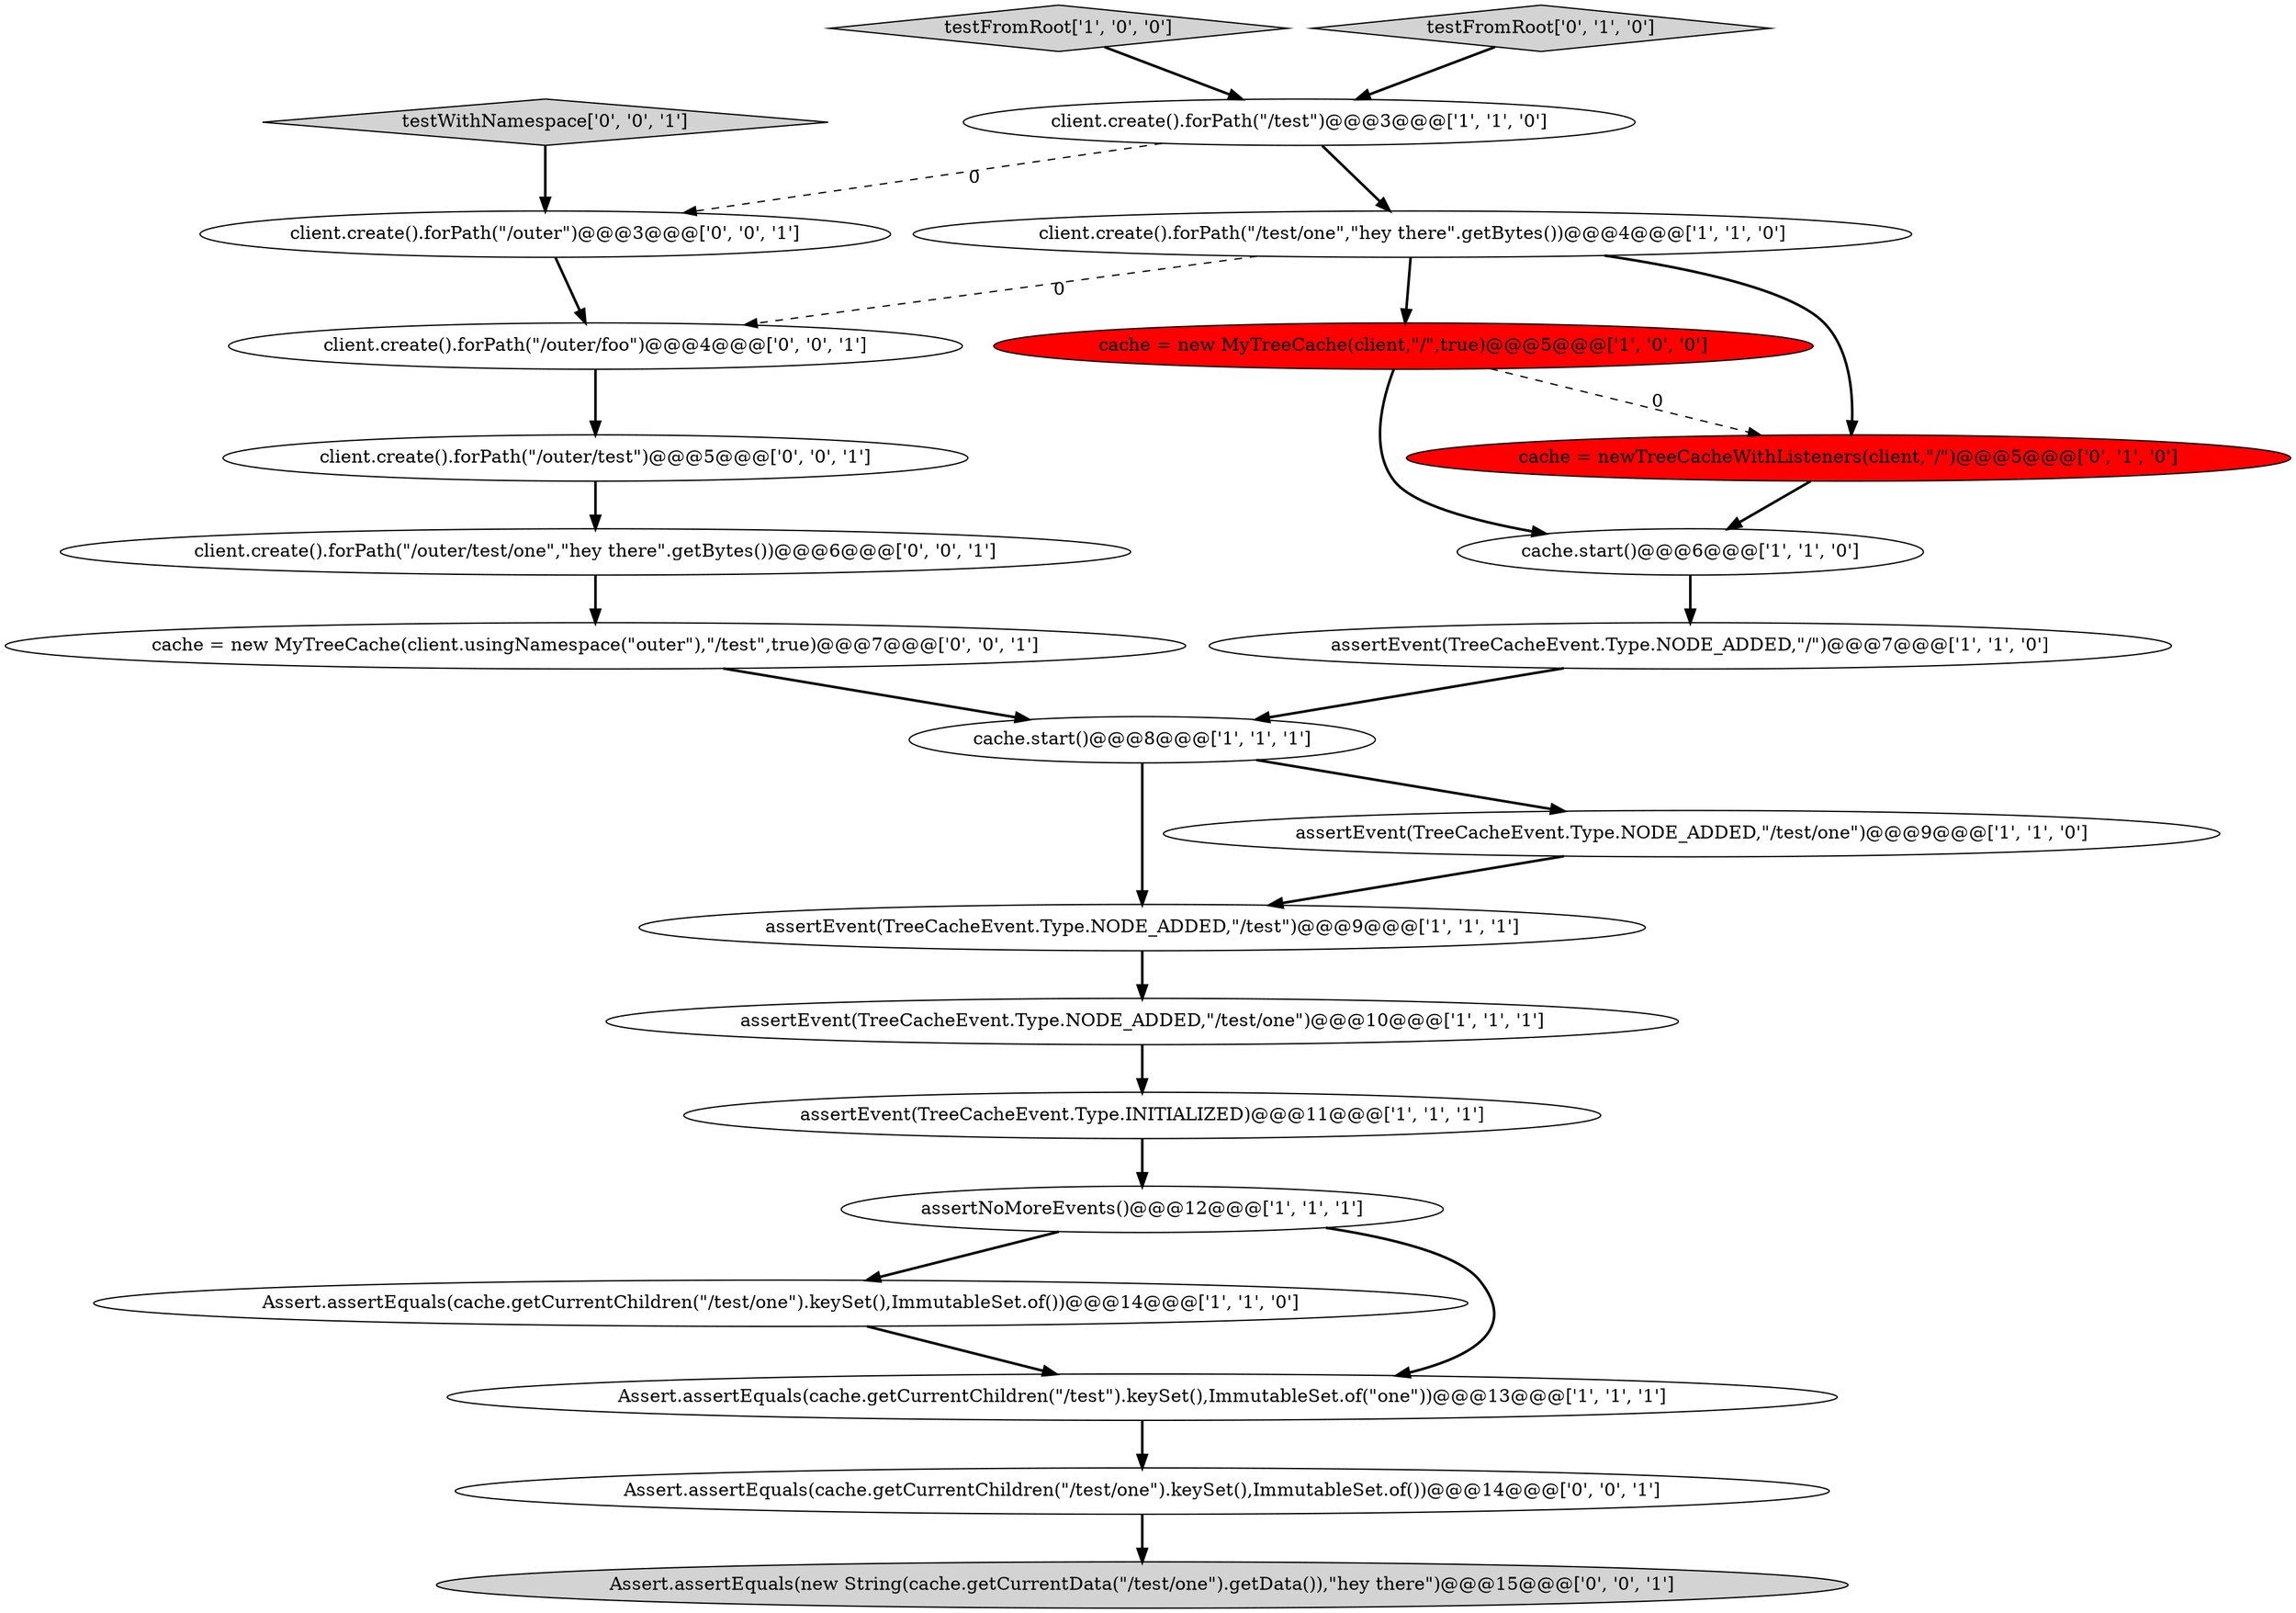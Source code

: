 digraph {
2 [style = filled, label = "Assert.assertEquals(cache.getCurrentChildren(\"/test/one\").keySet(),ImmutableSet.of())@@@14@@@['1', '1', '0']", fillcolor = white, shape = ellipse image = "AAA0AAABBB1BBB"];
3 [style = filled, label = "Assert.assertEquals(cache.getCurrentChildren(\"/test\").keySet(),ImmutableSet.of(\"one\"))@@@13@@@['1', '1', '1']", fillcolor = white, shape = ellipse image = "AAA0AAABBB1BBB"];
18 [style = filled, label = "cache = new MyTreeCache(client.usingNamespace(\"outer\"),\"/test\",true)@@@7@@@['0', '0', '1']", fillcolor = white, shape = ellipse image = "AAA0AAABBB3BBB"];
10 [style = filled, label = "testFromRoot['1', '0', '0']", fillcolor = lightgray, shape = diamond image = "AAA0AAABBB1BBB"];
1 [style = filled, label = "assertEvent(TreeCacheEvent.Type.NODE_ADDED,\"/\")@@@7@@@['1', '1', '0']", fillcolor = white, shape = ellipse image = "AAA0AAABBB1BBB"];
7 [style = filled, label = "client.create().forPath(\"/test/one\",\"hey there\".getBytes())@@@4@@@['1', '1', '0']", fillcolor = white, shape = ellipse image = "AAA0AAABBB1BBB"];
11 [style = filled, label = "cache.start()@@@8@@@['1', '1', '1']", fillcolor = white, shape = ellipse image = "AAA0AAABBB1BBB"];
20 [style = filled, label = "client.create().forPath(\"/outer/test\")@@@5@@@['0', '0', '1']", fillcolor = white, shape = ellipse image = "AAA0AAABBB3BBB"];
9 [style = filled, label = "assertEvent(TreeCacheEvent.Type.NODE_ADDED,\"/test/one\")@@@10@@@['1', '1', '1']", fillcolor = white, shape = ellipse image = "AAA0AAABBB1BBB"];
15 [style = filled, label = "testFromRoot['0', '1', '0']", fillcolor = lightgray, shape = diamond image = "AAA0AAABBB2BBB"];
17 [style = filled, label = "testWithNamespace['0', '0', '1']", fillcolor = lightgray, shape = diamond image = "AAA0AAABBB3BBB"];
0 [style = filled, label = "client.create().forPath(\"/test\")@@@3@@@['1', '1', '0']", fillcolor = white, shape = ellipse image = "AAA0AAABBB1BBB"];
6 [style = filled, label = "assertEvent(TreeCacheEvent.Type.INITIALIZED)@@@11@@@['1', '1', '1']", fillcolor = white, shape = ellipse image = "AAA0AAABBB1BBB"];
4 [style = filled, label = "cache.start()@@@6@@@['1', '1', '0']", fillcolor = white, shape = ellipse image = "AAA0AAABBB1BBB"];
16 [style = filled, label = "client.create().forPath(\"/outer/test/one\",\"hey there\".getBytes())@@@6@@@['0', '0', '1']", fillcolor = white, shape = ellipse image = "AAA0AAABBB3BBB"];
8 [style = filled, label = "cache = new MyTreeCache(client,\"/\",true)@@@5@@@['1', '0', '0']", fillcolor = red, shape = ellipse image = "AAA1AAABBB1BBB"];
14 [style = filled, label = "cache = newTreeCacheWithListeners(client,\"/\")@@@5@@@['0', '1', '0']", fillcolor = red, shape = ellipse image = "AAA1AAABBB2BBB"];
23 [style = filled, label = "client.create().forPath(\"/outer\")@@@3@@@['0', '0', '1']", fillcolor = white, shape = ellipse image = "AAA0AAABBB3BBB"];
19 [style = filled, label = "Assert.assertEquals(new String(cache.getCurrentData(\"/test/one\").getData()),\"hey there\")@@@15@@@['0', '0', '1']", fillcolor = lightgray, shape = ellipse image = "AAA0AAABBB3BBB"];
22 [style = filled, label = "client.create().forPath(\"/outer/foo\")@@@4@@@['0', '0', '1']", fillcolor = white, shape = ellipse image = "AAA0AAABBB3BBB"];
5 [style = filled, label = "assertNoMoreEvents()@@@12@@@['1', '1', '1']", fillcolor = white, shape = ellipse image = "AAA0AAABBB1BBB"];
13 [style = filled, label = "assertEvent(TreeCacheEvent.Type.NODE_ADDED,\"/test\")@@@9@@@['1', '1', '1']", fillcolor = white, shape = ellipse image = "AAA0AAABBB1BBB"];
12 [style = filled, label = "assertEvent(TreeCacheEvent.Type.NODE_ADDED,\"/test/one\")@@@9@@@['1', '1', '0']", fillcolor = white, shape = ellipse image = "AAA0AAABBB1BBB"];
21 [style = filled, label = "Assert.assertEquals(cache.getCurrentChildren(\"/test/one\").keySet(),ImmutableSet.of())@@@14@@@['0', '0', '1']", fillcolor = white, shape = ellipse image = "AAA0AAABBB3BBB"];
5->3 [style = bold, label=""];
16->18 [style = bold, label=""];
21->19 [style = bold, label=""];
0->23 [style = dashed, label="0"];
2->3 [style = bold, label=""];
18->11 [style = bold, label=""];
11->12 [style = bold, label=""];
8->14 [style = dashed, label="0"];
7->8 [style = bold, label=""];
17->23 [style = bold, label=""];
9->6 [style = bold, label=""];
1->11 [style = bold, label=""];
0->7 [style = bold, label=""];
7->14 [style = bold, label=""];
12->13 [style = bold, label=""];
6->5 [style = bold, label=""];
5->2 [style = bold, label=""];
23->22 [style = bold, label=""];
20->16 [style = bold, label=""];
22->20 [style = bold, label=""];
15->0 [style = bold, label=""];
10->0 [style = bold, label=""];
11->13 [style = bold, label=""];
3->21 [style = bold, label=""];
4->1 [style = bold, label=""];
13->9 [style = bold, label=""];
8->4 [style = bold, label=""];
7->22 [style = dashed, label="0"];
14->4 [style = bold, label=""];
}
